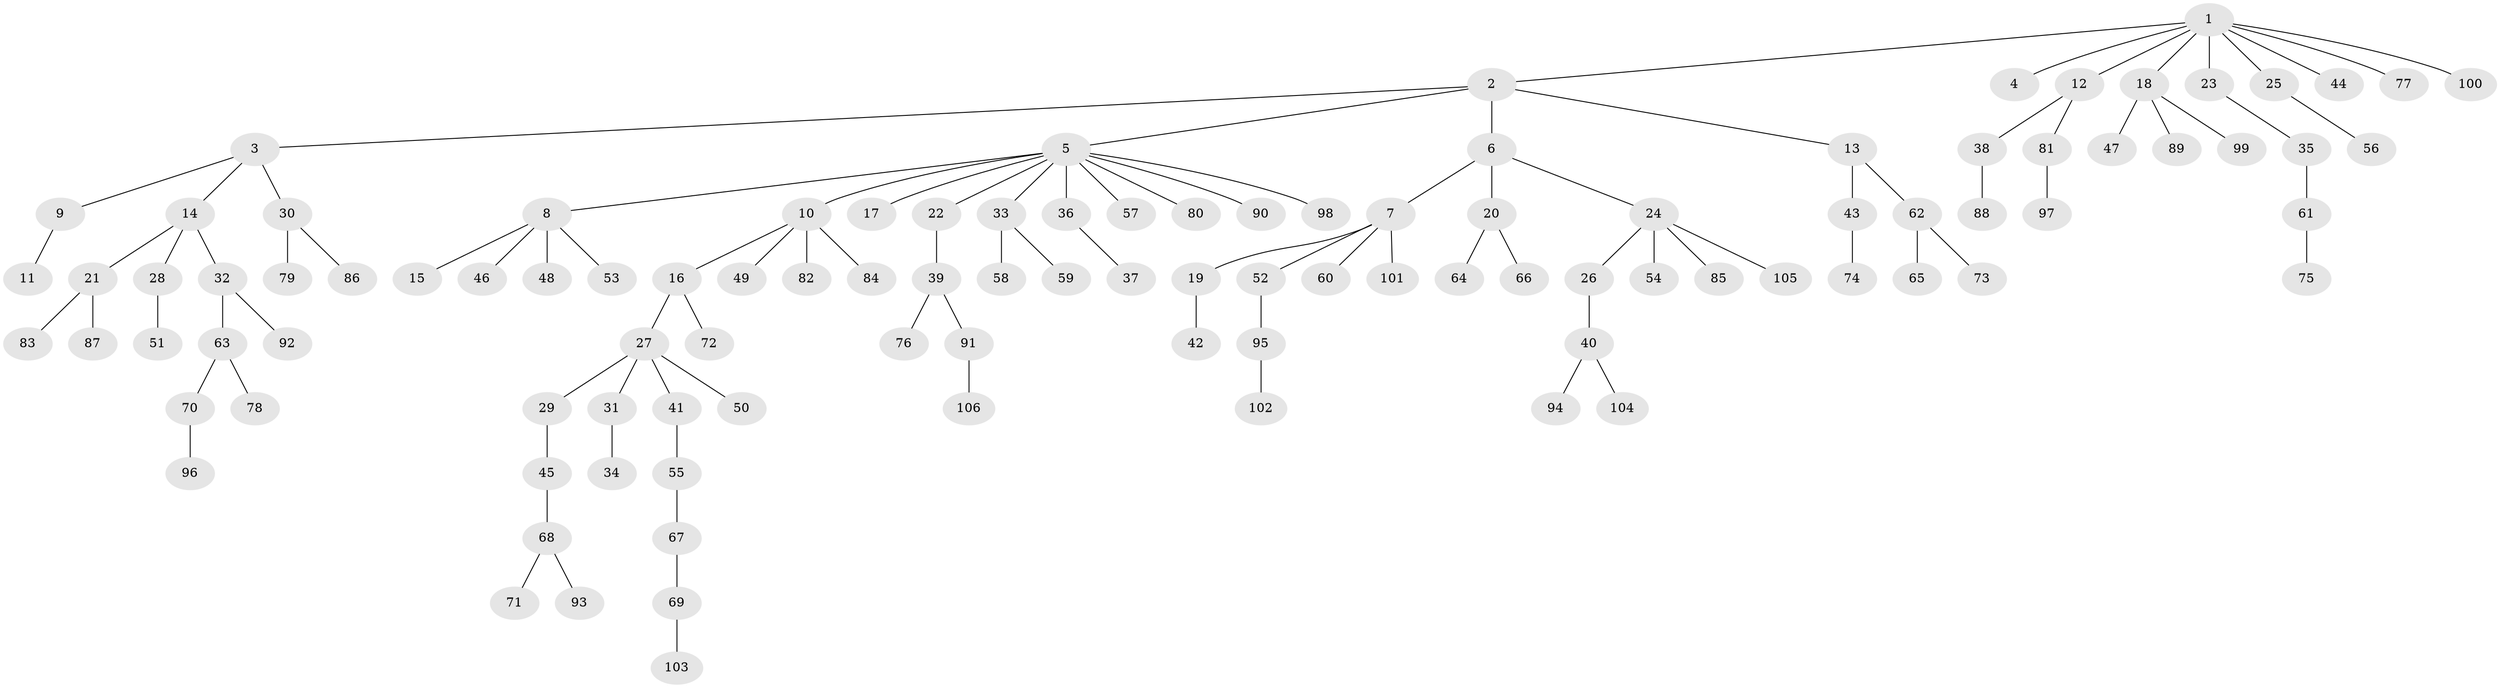// coarse degree distribution, {4: 0.078125, 6: 0.03125, 1: 0.546875, 9: 0.015625, 2: 0.265625, 3: 0.046875, 7: 0.015625}
// Generated by graph-tools (version 1.1) at 2025/37/03/04/25 23:37:19]
// undirected, 106 vertices, 105 edges
graph export_dot {
  node [color=gray90,style=filled];
  1;
  2;
  3;
  4;
  5;
  6;
  7;
  8;
  9;
  10;
  11;
  12;
  13;
  14;
  15;
  16;
  17;
  18;
  19;
  20;
  21;
  22;
  23;
  24;
  25;
  26;
  27;
  28;
  29;
  30;
  31;
  32;
  33;
  34;
  35;
  36;
  37;
  38;
  39;
  40;
  41;
  42;
  43;
  44;
  45;
  46;
  47;
  48;
  49;
  50;
  51;
  52;
  53;
  54;
  55;
  56;
  57;
  58;
  59;
  60;
  61;
  62;
  63;
  64;
  65;
  66;
  67;
  68;
  69;
  70;
  71;
  72;
  73;
  74;
  75;
  76;
  77;
  78;
  79;
  80;
  81;
  82;
  83;
  84;
  85;
  86;
  87;
  88;
  89;
  90;
  91;
  92;
  93;
  94;
  95;
  96;
  97;
  98;
  99;
  100;
  101;
  102;
  103;
  104;
  105;
  106;
  1 -- 2;
  1 -- 4;
  1 -- 12;
  1 -- 18;
  1 -- 23;
  1 -- 25;
  1 -- 44;
  1 -- 77;
  1 -- 100;
  2 -- 3;
  2 -- 5;
  2 -- 6;
  2 -- 13;
  3 -- 9;
  3 -- 14;
  3 -- 30;
  5 -- 8;
  5 -- 10;
  5 -- 17;
  5 -- 22;
  5 -- 33;
  5 -- 36;
  5 -- 57;
  5 -- 80;
  5 -- 90;
  5 -- 98;
  6 -- 7;
  6 -- 20;
  6 -- 24;
  7 -- 19;
  7 -- 52;
  7 -- 60;
  7 -- 101;
  8 -- 15;
  8 -- 46;
  8 -- 48;
  8 -- 53;
  9 -- 11;
  10 -- 16;
  10 -- 49;
  10 -- 82;
  10 -- 84;
  12 -- 38;
  12 -- 81;
  13 -- 43;
  13 -- 62;
  14 -- 21;
  14 -- 28;
  14 -- 32;
  16 -- 27;
  16 -- 72;
  18 -- 47;
  18 -- 89;
  18 -- 99;
  19 -- 42;
  20 -- 64;
  20 -- 66;
  21 -- 83;
  21 -- 87;
  22 -- 39;
  23 -- 35;
  24 -- 26;
  24 -- 54;
  24 -- 85;
  24 -- 105;
  25 -- 56;
  26 -- 40;
  27 -- 29;
  27 -- 31;
  27 -- 41;
  27 -- 50;
  28 -- 51;
  29 -- 45;
  30 -- 79;
  30 -- 86;
  31 -- 34;
  32 -- 63;
  32 -- 92;
  33 -- 58;
  33 -- 59;
  35 -- 61;
  36 -- 37;
  38 -- 88;
  39 -- 76;
  39 -- 91;
  40 -- 94;
  40 -- 104;
  41 -- 55;
  43 -- 74;
  45 -- 68;
  52 -- 95;
  55 -- 67;
  61 -- 75;
  62 -- 65;
  62 -- 73;
  63 -- 70;
  63 -- 78;
  67 -- 69;
  68 -- 71;
  68 -- 93;
  69 -- 103;
  70 -- 96;
  81 -- 97;
  91 -- 106;
  95 -- 102;
}
